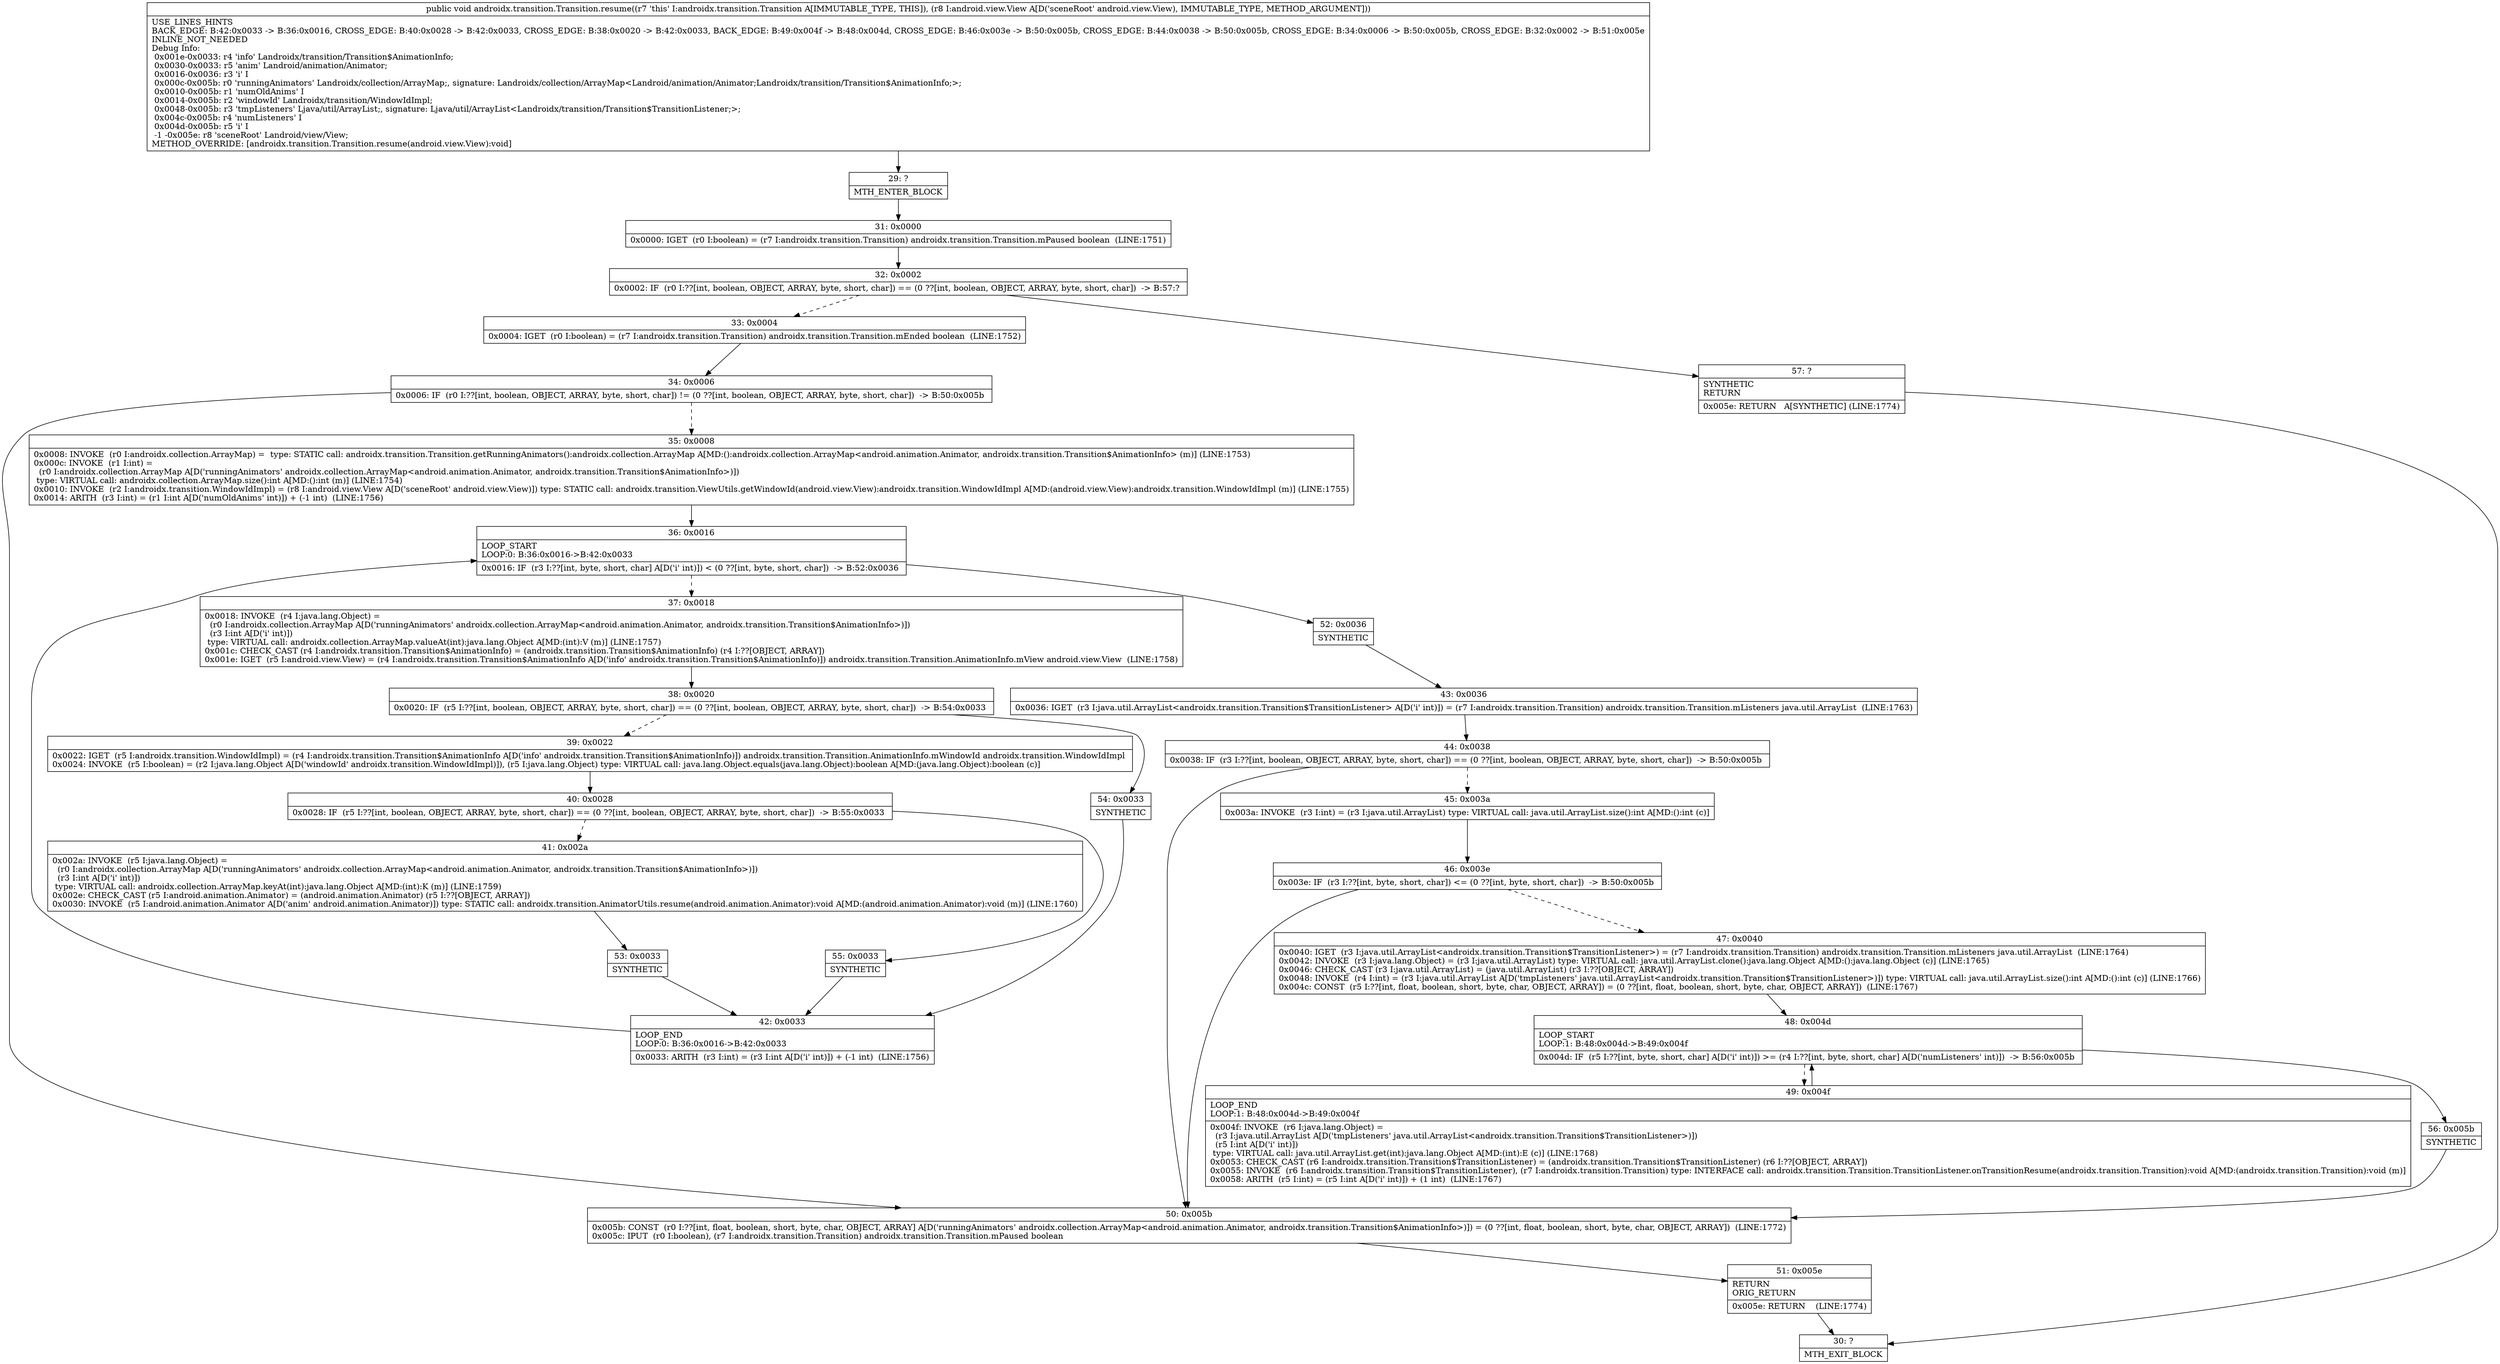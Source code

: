 digraph "CFG forandroidx.transition.Transition.resume(Landroid\/view\/View;)V" {
Node_29 [shape=record,label="{29\:\ ?|MTH_ENTER_BLOCK\l}"];
Node_31 [shape=record,label="{31\:\ 0x0000|0x0000: IGET  (r0 I:boolean) = (r7 I:androidx.transition.Transition) androidx.transition.Transition.mPaused boolean  (LINE:1751)\l}"];
Node_32 [shape=record,label="{32\:\ 0x0002|0x0002: IF  (r0 I:??[int, boolean, OBJECT, ARRAY, byte, short, char]) == (0 ??[int, boolean, OBJECT, ARRAY, byte, short, char])  \-\> B:57:? \l}"];
Node_33 [shape=record,label="{33\:\ 0x0004|0x0004: IGET  (r0 I:boolean) = (r7 I:androidx.transition.Transition) androidx.transition.Transition.mEnded boolean  (LINE:1752)\l}"];
Node_34 [shape=record,label="{34\:\ 0x0006|0x0006: IF  (r0 I:??[int, boolean, OBJECT, ARRAY, byte, short, char]) != (0 ??[int, boolean, OBJECT, ARRAY, byte, short, char])  \-\> B:50:0x005b \l}"];
Node_35 [shape=record,label="{35\:\ 0x0008|0x0008: INVOKE  (r0 I:androidx.collection.ArrayMap) =  type: STATIC call: androidx.transition.Transition.getRunningAnimators():androidx.collection.ArrayMap A[MD:():androidx.collection.ArrayMap\<android.animation.Animator, androidx.transition.Transition$AnimationInfo\> (m)] (LINE:1753)\l0x000c: INVOKE  (r1 I:int) = \l  (r0 I:androidx.collection.ArrayMap A[D('runningAnimators' androidx.collection.ArrayMap\<android.animation.Animator, androidx.transition.Transition$AnimationInfo\>)])\l type: VIRTUAL call: androidx.collection.ArrayMap.size():int A[MD:():int (m)] (LINE:1754)\l0x0010: INVOKE  (r2 I:androidx.transition.WindowIdImpl) = (r8 I:android.view.View A[D('sceneRoot' android.view.View)]) type: STATIC call: androidx.transition.ViewUtils.getWindowId(android.view.View):androidx.transition.WindowIdImpl A[MD:(android.view.View):androidx.transition.WindowIdImpl (m)] (LINE:1755)\l0x0014: ARITH  (r3 I:int) = (r1 I:int A[D('numOldAnims' int)]) + (\-1 int)  (LINE:1756)\l}"];
Node_36 [shape=record,label="{36\:\ 0x0016|LOOP_START\lLOOP:0: B:36:0x0016\-\>B:42:0x0033\l|0x0016: IF  (r3 I:??[int, byte, short, char] A[D('i' int)]) \< (0 ??[int, byte, short, char])  \-\> B:52:0x0036 \l}"];
Node_37 [shape=record,label="{37\:\ 0x0018|0x0018: INVOKE  (r4 I:java.lang.Object) = \l  (r0 I:androidx.collection.ArrayMap A[D('runningAnimators' androidx.collection.ArrayMap\<android.animation.Animator, androidx.transition.Transition$AnimationInfo\>)])\l  (r3 I:int A[D('i' int)])\l type: VIRTUAL call: androidx.collection.ArrayMap.valueAt(int):java.lang.Object A[MD:(int):V (m)] (LINE:1757)\l0x001c: CHECK_CAST (r4 I:androidx.transition.Transition$AnimationInfo) = (androidx.transition.Transition$AnimationInfo) (r4 I:??[OBJECT, ARRAY]) \l0x001e: IGET  (r5 I:android.view.View) = (r4 I:androidx.transition.Transition$AnimationInfo A[D('info' androidx.transition.Transition$AnimationInfo)]) androidx.transition.Transition.AnimationInfo.mView android.view.View  (LINE:1758)\l}"];
Node_38 [shape=record,label="{38\:\ 0x0020|0x0020: IF  (r5 I:??[int, boolean, OBJECT, ARRAY, byte, short, char]) == (0 ??[int, boolean, OBJECT, ARRAY, byte, short, char])  \-\> B:54:0x0033 \l}"];
Node_39 [shape=record,label="{39\:\ 0x0022|0x0022: IGET  (r5 I:androidx.transition.WindowIdImpl) = (r4 I:androidx.transition.Transition$AnimationInfo A[D('info' androidx.transition.Transition$AnimationInfo)]) androidx.transition.Transition.AnimationInfo.mWindowId androidx.transition.WindowIdImpl \l0x0024: INVOKE  (r5 I:boolean) = (r2 I:java.lang.Object A[D('windowId' androidx.transition.WindowIdImpl)]), (r5 I:java.lang.Object) type: VIRTUAL call: java.lang.Object.equals(java.lang.Object):boolean A[MD:(java.lang.Object):boolean (c)]\l}"];
Node_40 [shape=record,label="{40\:\ 0x0028|0x0028: IF  (r5 I:??[int, boolean, OBJECT, ARRAY, byte, short, char]) == (0 ??[int, boolean, OBJECT, ARRAY, byte, short, char])  \-\> B:55:0x0033 \l}"];
Node_41 [shape=record,label="{41\:\ 0x002a|0x002a: INVOKE  (r5 I:java.lang.Object) = \l  (r0 I:androidx.collection.ArrayMap A[D('runningAnimators' androidx.collection.ArrayMap\<android.animation.Animator, androidx.transition.Transition$AnimationInfo\>)])\l  (r3 I:int A[D('i' int)])\l type: VIRTUAL call: androidx.collection.ArrayMap.keyAt(int):java.lang.Object A[MD:(int):K (m)] (LINE:1759)\l0x002e: CHECK_CAST (r5 I:android.animation.Animator) = (android.animation.Animator) (r5 I:??[OBJECT, ARRAY]) \l0x0030: INVOKE  (r5 I:android.animation.Animator A[D('anim' android.animation.Animator)]) type: STATIC call: androidx.transition.AnimatorUtils.resume(android.animation.Animator):void A[MD:(android.animation.Animator):void (m)] (LINE:1760)\l}"];
Node_53 [shape=record,label="{53\:\ 0x0033|SYNTHETIC\l}"];
Node_42 [shape=record,label="{42\:\ 0x0033|LOOP_END\lLOOP:0: B:36:0x0016\-\>B:42:0x0033\l|0x0033: ARITH  (r3 I:int) = (r3 I:int A[D('i' int)]) + (\-1 int)  (LINE:1756)\l}"];
Node_55 [shape=record,label="{55\:\ 0x0033|SYNTHETIC\l}"];
Node_54 [shape=record,label="{54\:\ 0x0033|SYNTHETIC\l}"];
Node_52 [shape=record,label="{52\:\ 0x0036|SYNTHETIC\l}"];
Node_43 [shape=record,label="{43\:\ 0x0036|0x0036: IGET  (r3 I:java.util.ArrayList\<androidx.transition.Transition$TransitionListener\> A[D('i' int)]) = (r7 I:androidx.transition.Transition) androidx.transition.Transition.mListeners java.util.ArrayList  (LINE:1763)\l}"];
Node_44 [shape=record,label="{44\:\ 0x0038|0x0038: IF  (r3 I:??[int, boolean, OBJECT, ARRAY, byte, short, char]) == (0 ??[int, boolean, OBJECT, ARRAY, byte, short, char])  \-\> B:50:0x005b \l}"];
Node_45 [shape=record,label="{45\:\ 0x003a|0x003a: INVOKE  (r3 I:int) = (r3 I:java.util.ArrayList) type: VIRTUAL call: java.util.ArrayList.size():int A[MD:():int (c)]\l}"];
Node_46 [shape=record,label="{46\:\ 0x003e|0x003e: IF  (r3 I:??[int, byte, short, char]) \<= (0 ??[int, byte, short, char])  \-\> B:50:0x005b \l}"];
Node_47 [shape=record,label="{47\:\ 0x0040|0x0040: IGET  (r3 I:java.util.ArrayList\<androidx.transition.Transition$TransitionListener\>) = (r7 I:androidx.transition.Transition) androidx.transition.Transition.mListeners java.util.ArrayList  (LINE:1764)\l0x0042: INVOKE  (r3 I:java.lang.Object) = (r3 I:java.util.ArrayList) type: VIRTUAL call: java.util.ArrayList.clone():java.lang.Object A[MD:():java.lang.Object (c)] (LINE:1765)\l0x0046: CHECK_CAST (r3 I:java.util.ArrayList) = (java.util.ArrayList) (r3 I:??[OBJECT, ARRAY]) \l0x0048: INVOKE  (r4 I:int) = (r3 I:java.util.ArrayList A[D('tmpListeners' java.util.ArrayList\<androidx.transition.Transition$TransitionListener\>)]) type: VIRTUAL call: java.util.ArrayList.size():int A[MD:():int (c)] (LINE:1766)\l0x004c: CONST  (r5 I:??[int, float, boolean, short, byte, char, OBJECT, ARRAY]) = (0 ??[int, float, boolean, short, byte, char, OBJECT, ARRAY])  (LINE:1767)\l}"];
Node_48 [shape=record,label="{48\:\ 0x004d|LOOP_START\lLOOP:1: B:48:0x004d\-\>B:49:0x004f\l|0x004d: IF  (r5 I:??[int, byte, short, char] A[D('i' int)]) \>= (r4 I:??[int, byte, short, char] A[D('numListeners' int)])  \-\> B:56:0x005b \l}"];
Node_49 [shape=record,label="{49\:\ 0x004f|LOOP_END\lLOOP:1: B:48:0x004d\-\>B:49:0x004f\l|0x004f: INVOKE  (r6 I:java.lang.Object) = \l  (r3 I:java.util.ArrayList A[D('tmpListeners' java.util.ArrayList\<androidx.transition.Transition$TransitionListener\>)])\l  (r5 I:int A[D('i' int)])\l type: VIRTUAL call: java.util.ArrayList.get(int):java.lang.Object A[MD:(int):E (c)] (LINE:1768)\l0x0053: CHECK_CAST (r6 I:androidx.transition.Transition$TransitionListener) = (androidx.transition.Transition$TransitionListener) (r6 I:??[OBJECT, ARRAY]) \l0x0055: INVOKE  (r6 I:androidx.transition.Transition$TransitionListener), (r7 I:androidx.transition.Transition) type: INTERFACE call: androidx.transition.Transition.TransitionListener.onTransitionResume(androidx.transition.Transition):void A[MD:(androidx.transition.Transition):void (m)]\l0x0058: ARITH  (r5 I:int) = (r5 I:int A[D('i' int)]) + (1 int)  (LINE:1767)\l}"];
Node_56 [shape=record,label="{56\:\ 0x005b|SYNTHETIC\l}"];
Node_50 [shape=record,label="{50\:\ 0x005b|0x005b: CONST  (r0 I:??[int, float, boolean, short, byte, char, OBJECT, ARRAY] A[D('runningAnimators' androidx.collection.ArrayMap\<android.animation.Animator, androidx.transition.Transition$AnimationInfo\>)]) = (0 ??[int, float, boolean, short, byte, char, OBJECT, ARRAY])  (LINE:1772)\l0x005c: IPUT  (r0 I:boolean), (r7 I:androidx.transition.Transition) androidx.transition.Transition.mPaused boolean \l}"];
Node_51 [shape=record,label="{51\:\ 0x005e|RETURN\lORIG_RETURN\l|0x005e: RETURN    (LINE:1774)\l}"];
Node_30 [shape=record,label="{30\:\ ?|MTH_EXIT_BLOCK\l}"];
Node_57 [shape=record,label="{57\:\ ?|SYNTHETIC\lRETURN\l|0x005e: RETURN   A[SYNTHETIC] (LINE:1774)\l}"];
MethodNode[shape=record,label="{public void androidx.transition.Transition.resume((r7 'this' I:androidx.transition.Transition A[IMMUTABLE_TYPE, THIS]), (r8 I:android.view.View A[D('sceneRoot' android.view.View), IMMUTABLE_TYPE, METHOD_ARGUMENT]))  | USE_LINES_HINTS\lBACK_EDGE: B:42:0x0033 \-\> B:36:0x0016, CROSS_EDGE: B:40:0x0028 \-\> B:42:0x0033, CROSS_EDGE: B:38:0x0020 \-\> B:42:0x0033, BACK_EDGE: B:49:0x004f \-\> B:48:0x004d, CROSS_EDGE: B:46:0x003e \-\> B:50:0x005b, CROSS_EDGE: B:44:0x0038 \-\> B:50:0x005b, CROSS_EDGE: B:34:0x0006 \-\> B:50:0x005b, CROSS_EDGE: B:32:0x0002 \-\> B:51:0x005e\lINLINE_NOT_NEEDED\lDebug Info:\l  0x001e\-0x0033: r4 'info' Landroidx\/transition\/Transition$AnimationInfo;\l  0x0030\-0x0033: r5 'anim' Landroid\/animation\/Animator;\l  0x0016\-0x0036: r3 'i' I\l  0x000c\-0x005b: r0 'runningAnimators' Landroidx\/collection\/ArrayMap;, signature: Landroidx\/collection\/ArrayMap\<Landroid\/animation\/Animator;Landroidx\/transition\/Transition$AnimationInfo;\>;\l  0x0010\-0x005b: r1 'numOldAnims' I\l  0x0014\-0x005b: r2 'windowId' Landroidx\/transition\/WindowIdImpl;\l  0x0048\-0x005b: r3 'tmpListeners' Ljava\/util\/ArrayList;, signature: Ljava\/util\/ArrayList\<Landroidx\/transition\/Transition$TransitionListener;\>;\l  0x004c\-0x005b: r4 'numListeners' I\l  0x004d\-0x005b: r5 'i' I\l  \-1 \-0x005e: r8 'sceneRoot' Landroid\/view\/View;\lMETHOD_OVERRIDE: [androidx.transition.Transition.resume(android.view.View):void]\l}"];
MethodNode -> Node_29;Node_29 -> Node_31;
Node_31 -> Node_32;
Node_32 -> Node_33[style=dashed];
Node_32 -> Node_57;
Node_33 -> Node_34;
Node_34 -> Node_35[style=dashed];
Node_34 -> Node_50;
Node_35 -> Node_36;
Node_36 -> Node_37[style=dashed];
Node_36 -> Node_52;
Node_37 -> Node_38;
Node_38 -> Node_39[style=dashed];
Node_38 -> Node_54;
Node_39 -> Node_40;
Node_40 -> Node_41[style=dashed];
Node_40 -> Node_55;
Node_41 -> Node_53;
Node_53 -> Node_42;
Node_42 -> Node_36;
Node_55 -> Node_42;
Node_54 -> Node_42;
Node_52 -> Node_43;
Node_43 -> Node_44;
Node_44 -> Node_45[style=dashed];
Node_44 -> Node_50;
Node_45 -> Node_46;
Node_46 -> Node_47[style=dashed];
Node_46 -> Node_50;
Node_47 -> Node_48;
Node_48 -> Node_49[style=dashed];
Node_48 -> Node_56;
Node_49 -> Node_48;
Node_56 -> Node_50;
Node_50 -> Node_51;
Node_51 -> Node_30;
Node_57 -> Node_30;
}

